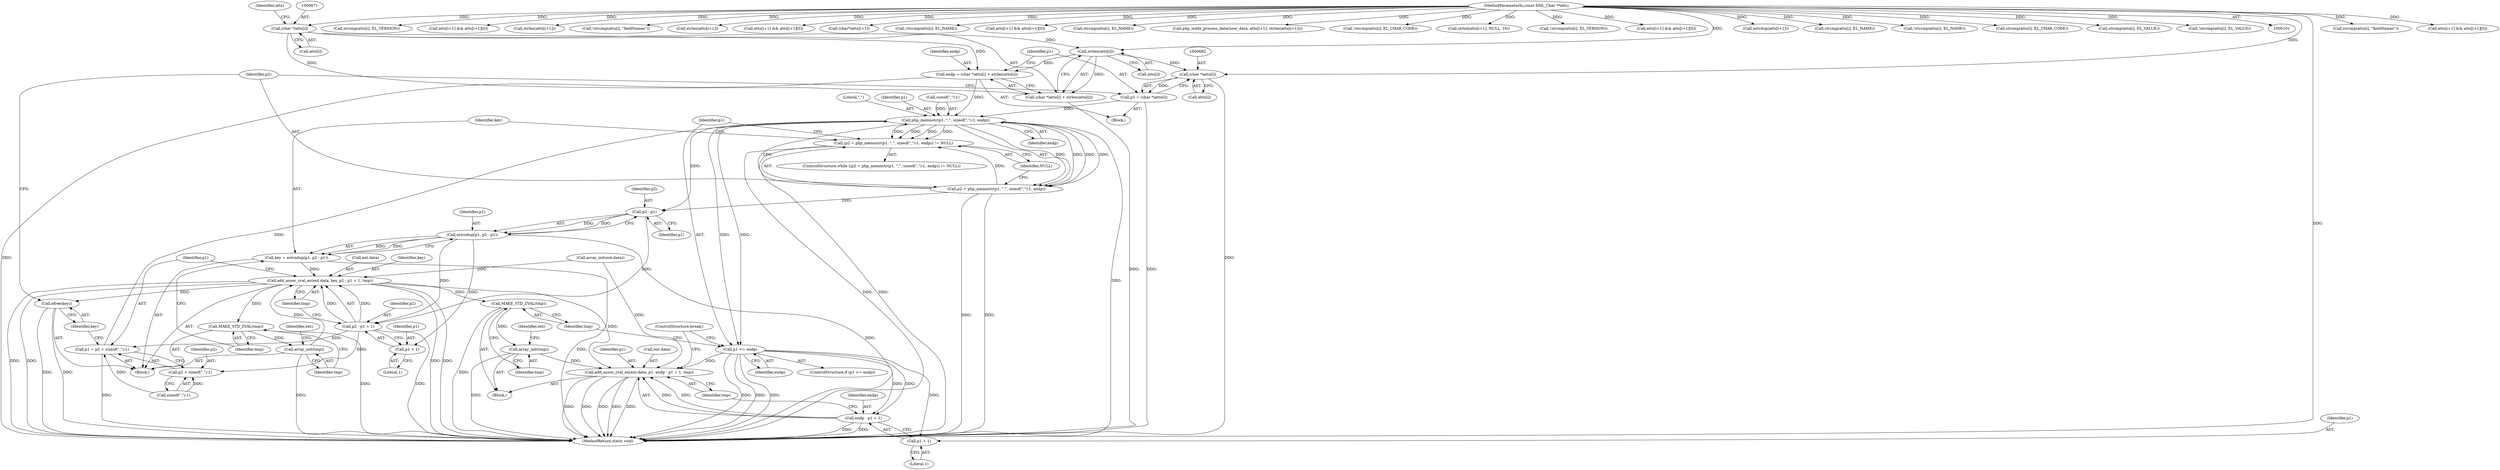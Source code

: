 digraph "0_php-src_66fd44209d5ffcb9b3d1bc1b9fd8e35b485040c0@API" {
"1000675" [label="(Call,strlen(atts[i]))"];
"1000670" [label="(Call,(char *)atts[i])"];
"1000104" [label="(MethodParameterIn,const XML_Char **atts)"];
"1000667" [label="(Call,endp = (char *)atts[i] + strlen(atts[i]))"];
"1000690" [label="(Call,php_memnstr(p1, \",\", sizeof(\",\")-1, endp))"];
"1000687" [label="(Call,(p2 = php_memnstr(p1, \",\", sizeof(\",\")-1, endp)) != NULL)"];
"1000688" [label="(Call,p2 = php_memnstr(p1, \",\", sizeof(\",\")-1, endp))"];
"1000704" [label="(Call,p2 - p1)"];
"1000702" [label="(Call,estrndup(p1, p2 - p1))"];
"1000700" [label="(Call,key = estrndup(p1, p2 - p1))"];
"1000711" [label="(Call,add_assoc_zval_ex(ent.data, key, p2 - p1 + 1, tmp))"];
"1000707" [label="(Call,MAKE_STD_ZVAL(tmp))"];
"1000709" [label="(Call,array_init(tmp))"];
"1000730" [label="(Call,efree(key))"];
"1000737" [label="(Call,MAKE_STD_ZVAL(tmp))"];
"1000739" [label="(Call,array_init(tmp))"];
"1000741" [label="(Call,add_assoc_zval_ex(ent.data, p1, endp - p1 + 1, tmp))"];
"1000716" [label="(Call,p2 - p1 + 1)"];
"1000722" [label="(Call,p1 = p2 + sizeof(\",\")-1)"];
"1000724" [label="(Call,p2 + sizeof(\",\")-1)"];
"1000718" [label="(Call,p1 + 1)"];
"1000733" [label="(Call,p1 <= endp)"];
"1000746" [label="(Call,endp - p1 + 1)"];
"1000748" [label="(Call,p1 + 1)"];
"1000669" [label="(Call,(char *)atts[i] + strlen(atts[i]))"];
"1000681" [label="(Call,(char *)atts[i])"];
"1000679" [label="(Call,p1 = (char *)atts[i])"];
"1000693" [label="(Call,sizeof(\",\")-1)"];
"1000641" [label="(Call,strcmp(atts[i], \"fieldNames\"))"];
"1000686" [label="(ControlStructure,while ((p2 = php_memnstr(p1, \",\", sizeof(\",\")-1, endp)) != NULL))"];
"1000740" [label="(Identifier,tmp)"];
"1000745" [label="(Identifier,p1)"];
"1000736" [label="(Block,)"];
"1000805" [label="(Call,atts[i+1] && atts[i+1][0])"];
"1000749" [label="(Identifier,p1)"];
"1000677" [label="(Identifier,atts)"];
"1000726" [label="(Call,sizeof(\",\")-1)"];
"1000746" [label="(Call,endp - p1 + 1)"];
"1000735" [label="(Identifier,endp)"];
"1000134" [label="(Call,strcmp(atts[i], EL_VERSION))"];
"1000646" [label="(Call,atts[i+1] && atts[i+1][0])"];
"1000699" [label="(Block,)"];
"1000688" [label="(Call,p2 = php_memnstr(p1, \",\", sizeof(\",\")-1, endp))"];
"1000670" [label="(Call,(char *)atts[i])"];
"1000716" [label="(Call,p2 - p1 + 1)"];
"1000730" [label="(Call,efree(key))"];
"1000707" [label="(Call,MAKE_STD_ZVAL(tmp))"];
"1000851" [label="(Call,strlen(atts[i+1]))"];
"1000640" [label="(Call,!strcmp(atts[i], \"fieldNames\"))"];
"1000659" [label="(Block,)"];
"1000690" [label="(Call,php_memnstr(p1, \",\", sizeof(\",\")-1, endp))"];
"1000734" [label="(Identifier,p1)"];
"1000689" [label="(Identifier,p2)"];
"1000750" [label="(Literal,1)"];
"1000742" [label="(Call,ent.data)"];
"1000698" [label="(Identifier,NULL)"];
"1000669" [label="(Call,(char *)atts[i] + strlen(atts[i]))"];
"1000752" [label="(ControlStructure,break;)"];
"1000743" [label="(Identifier,ent)"];
"1000687" [label="(Call,(p2 = php_memnstr(p1, \",\", sizeof(\",\")-1, endp)) != NULL)"];
"1000722" [label="(Call,p1 = p2 + sizeof(\",\")-1)"];
"1000713" [label="(Identifier,ent)"];
"1000676" [label="(Call,atts[i])"];
"1000622" [label="(Call,array_init(ent.data))"];
"1000683" [label="(Call,atts[i])"];
"1000416" [label="(Call,strlen(atts[i+1]))"];
"1000680" [label="(Identifier,p1)"];
"1000732" [label="(ControlStructure,if (p1 <= endp))"];
"1000681" [label="(Call,(char *)atts[i])"];
"1000747" [label="(Identifier,endp)"];
"1000367" [label="(Call,atts[i+1] && atts[i+1][0])"];
"1000667" [label="(Call,endp = (char *)atts[i] + strlen(atts[i]))"];
"1000733" [label="(Call,p1 <= endp)"];
"1000741" [label="(Call,add_assoc_zval_ex(ent.data, p1, endp - p1 + 1, tmp))"];
"1000843" [label="(Call,(char*)atts[i+1])"];
"1000700" [label="(Call,key = estrndup(p1, p2 - p1))"];
"1000715" [label="(Identifier,key)"];
"1000565" [label="(Call,!strcmp(atts[i], EL_NAME))"];
"1000703" [label="(Identifier,p1)"];
"1000719" [label="(Identifier,p1)"];
"1000724" [label="(Call,p2 + sizeof(\",\")-1)"];
"1000571" [label="(Call,atts[i+1] && atts[i+1][0])"];
"1000800" [label="(Call,strcmp(atts[i], EL_NAME))"];
"1000692" [label="(Literal,\",\")"];
"1000668" [label="(Identifier,endp)"];
"1000409" [label="(Call,php_wddx_process_data(user_data, atts[i+1], strlen(atts[i+1])))"];
"1000723" [label="(Identifier,p1)"];
"1000256" [label="(Call,!strcmp(atts[i], EL_CHAR_CODE))"];
"1000709" [label="(Call,array_init(tmp))"];
"1000731" [label="(Identifier,key)"];
"1000739" [label="(Call,array_init(tmp))"];
"1000717" [label="(Identifier,p2)"];
"1000701" [label="(Identifier,key)"];
"1000675" [label="(Call,strlen(atts[i]))"];
"1000751" [label="(Identifier,tmp)"];
"1000710" [label="(Identifier,tmp)"];
"1000748" [label="(Call,p1 + 1)"];
"1000697" [label="(Identifier,endp)"];
"1000721" [label="(Identifier,tmp)"];
"1000284" [label="(Call,strtol(atts[i+1], NULL, 16))"];
"1000104" [label="(MethodParameterIn,const XML_Char **atts)"];
"1000133" [label="(Call,!strcmp(atts[i], EL_VERSION))"];
"1000262" [label="(Call,atts[i+1] && atts[i+1][0])"];
"1000914" [label="(MethodReturn,static void)"];
"1000718" [label="(Call,p1 + 1)"];
"1000712" [label="(Call,ent.data)"];
"1000702" [label="(Call,estrndup(p1, p2 - p1))"];
"1000679" [label="(Call,p1 = (char *)atts[i])"];
"1000720" [label="(Literal,1)"];
"1000597" [label="(Call,estrdup(atts[i+1]))"];
"1000566" [label="(Call,strcmp(atts[i], EL_NAME))"];
"1000691" [label="(Identifier,p1)"];
"1000706" [label="(Identifier,p1)"];
"1000708" [label="(Identifier,tmp)"];
"1000711" [label="(Call,add_assoc_zval_ex(ent.data, key, p2 - p1 + 1, tmp))"];
"1000672" [label="(Call,atts[i])"];
"1000799" [label="(Call,!strcmp(atts[i], EL_NAME))"];
"1000257" [label="(Call,strcmp(atts[i], EL_CHAR_CODE))"];
"1000738" [label="(Identifier,tmp)"];
"1000737" [label="(Call,MAKE_STD_ZVAL(tmp))"];
"1000705" [label="(Identifier,p2)"];
"1000704" [label="(Call,p2 - p1)"];
"1000362" [label="(Call,strcmp(atts[i], EL_VALUE))"];
"1000361" [label="(Call,!strcmp(atts[i], EL_VALUE))"];
"1000725" [label="(Identifier,p2)"];
"1000675" -> "1000669"  [label="AST: "];
"1000675" -> "1000676"  [label="CFG: "];
"1000676" -> "1000675"  [label="AST: "];
"1000669" -> "1000675"  [label="CFG: "];
"1000675" -> "1000667"  [label="DDG: "];
"1000675" -> "1000669"  [label="DDG: "];
"1000670" -> "1000675"  [label="DDG: "];
"1000104" -> "1000675"  [label="DDG: "];
"1000675" -> "1000681"  [label="DDG: "];
"1000670" -> "1000669"  [label="AST: "];
"1000670" -> "1000672"  [label="CFG: "];
"1000671" -> "1000670"  [label="AST: "];
"1000672" -> "1000670"  [label="AST: "];
"1000677" -> "1000670"  [label="CFG: "];
"1000670" -> "1000667"  [label="DDG: "];
"1000670" -> "1000669"  [label="DDG: "];
"1000104" -> "1000670"  [label="DDG: "];
"1000104" -> "1000101"  [label="AST: "];
"1000104" -> "1000914"  [label="DDG: "];
"1000104" -> "1000133"  [label="DDG: "];
"1000104" -> "1000134"  [label="DDG: "];
"1000104" -> "1000256"  [label="DDG: "];
"1000104" -> "1000257"  [label="DDG: "];
"1000104" -> "1000262"  [label="DDG: "];
"1000104" -> "1000284"  [label="DDG: "];
"1000104" -> "1000361"  [label="DDG: "];
"1000104" -> "1000362"  [label="DDG: "];
"1000104" -> "1000367"  [label="DDG: "];
"1000104" -> "1000409"  [label="DDG: "];
"1000104" -> "1000416"  [label="DDG: "];
"1000104" -> "1000565"  [label="DDG: "];
"1000104" -> "1000566"  [label="DDG: "];
"1000104" -> "1000571"  [label="DDG: "];
"1000104" -> "1000597"  [label="DDG: "];
"1000104" -> "1000640"  [label="DDG: "];
"1000104" -> "1000641"  [label="DDG: "];
"1000104" -> "1000646"  [label="DDG: "];
"1000104" -> "1000681"  [label="DDG: "];
"1000104" -> "1000799"  [label="DDG: "];
"1000104" -> "1000800"  [label="DDG: "];
"1000104" -> "1000805"  [label="DDG: "];
"1000104" -> "1000843"  [label="DDG: "];
"1000104" -> "1000851"  [label="DDG: "];
"1000667" -> "1000659"  [label="AST: "];
"1000667" -> "1000669"  [label="CFG: "];
"1000668" -> "1000667"  [label="AST: "];
"1000669" -> "1000667"  [label="AST: "];
"1000680" -> "1000667"  [label="CFG: "];
"1000667" -> "1000914"  [label="DDG: "];
"1000667" -> "1000690"  [label="DDG: "];
"1000690" -> "1000688"  [label="AST: "];
"1000690" -> "1000697"  [label="CFG: "];
"1000691" -> "1000690"  [label="AST: "];
"1000692" -> "1000690"  [label="AST: "];
"1000693" -> "1000690"  [label="AST: "];
"1000697" -> "1000690"  [label="AST: "];
"1000688" -> "1000690"  [label="CFG: "];
"1000690" -> "1000914"  [label="DDG: "];
"1000690" -> "1000687"  [label="DDG: "];
"1000690" -> "1000687"  [label="DDG: "];
"1000690" -> "1000687"  [label="DDG: "];
"1000690" -> "1000687"  [label="DDG: "];
"1000690" -> "1000688"  [label="DDG: "];
"1000690" -> "1000688"  [label="DDG: "];
"1000690" -> "1000688"  [label="DDG: "];
"1000690" -> "1000688"  [label="DDG: "];
"1000679" -> "1000690"  [label="DDG: "];
"1000722" -> "1000690"  [label="DDG: "];
"1000693" -> "1000690"  [label="DDG: "];
"1000690" -> "1000704"  [label="DDG: "];
"1000690" -> "1000733"  [label="DDG: "];
"1000690" -> "1000733"  [label="DDG: "];
"1000687" -> "1000686"  [label="AST: "];
"1000687" -> "1000698"  [label="CFG: "];
"1000688" -> "1000687"  [label="AST: "];
"1000698" -> "1000687"  [label="AST: "];
"1000701" -> "1000687"  [label="CFG: "];
"1000734" -> "1000687"  [label="CFG: "];
"1000687" -> "1000914"  [label="DDG: "];
"1000687" -> "1000914"  [label="DDG: "];
"1000688" -> "1000687"  [label="DDG: "];
"1000689" -> "1000688"  [label="AST: "];
"1000698" -> "1000688"  [label="CFG: "];
"1000688" -> "1000914"  [label="DDG: "];
"1000688" -> "1000914"  [label="DDG: "];
"1000688" -> "1000704"  [label="DDG: "];
"1000704" -> "1000702"  [label="AST: "];
"1000704" -> "1000706"  [label="CFG: "];
"1000705" -> "1000704"  [label="AST: "];
"1000706" -> "1000704"  [label="AST: "];
"1000702" -> "1000704"  [label="CFG: "];
"1000704" -> "1000702"  [label="DDG: "];
"1000704" -> "1000702"  [label="DDG: "];
"1000704" -> "1000716"  [label="DDG: "];
"1000702" -> "1000700"  [label="AST: "];
"1000703" -> "1000702"  [label="AST: "];
"1000700" -> "1000702"  [label="CFG: "];
"1000702" -> "1000914"  [label="DDG: "];
"1000702" -> "1000700"  [label="DDG: "];
"1000702" -> "1000700"  [label="DDG: "];
"1000702" -> "1000716"  [label="DDG: "];
"1000702" -> "1000718"  [label="DDG: "];
"1000700" -> "1000699"  [label="AST: "];
"1000701" -> "1000700"  [label="AST: "];
"1000708" -> "1000700"  [label="CFG: "];
"1000700" -> "1000914"  [label="DDG: "];
"1000700" -> "1000711"  [label="DDG: "];
"1000711" -> "1000699"  [label="AST: "];
"1000711" -> "1000721"  [label="CFG: "];
"1000712" -> "1000711"  [label="AST: "];
"1000715" -> "1000711"  [label="AST: "];
"1000716" -> "1000711"  [label="AST: "];
"1000721" -> "1000711"  [label="AST: "];
"1000723" -> "1000711"  [label="CFG: "];
"1000711" -> "1000914"  [label="DDG: "];
"1000711" -> "1000914"  [label="DDG: "];
"1000711" -> "1000914"  [label="DDG: "];
"1000711" -> "1000914"  [label="DDG: "];
"1000711" -> "1000707"  [label="DDG: "];
"1000622" -> "1000711"  [label="DDG: "];
"1000716" -> "1000711"  [label="DDG: "];
"1000716" -> "1000711"  [label="DDG: "];
"1000709" -> "1000711"  [label="DDG: "];
"1000711" -> "1000730"  [label="DDG: "];
"1000711" -> "1000737"  [label="DDG: "];
"1000711" -> "1000741"  [label="DDG: "];
"1000707" -> "1000699"  [label="AST: "];
"1000707" -> "1000708"  [label="CFG: "];
"1000708" -> "1000707"  [label="AST: "];
"1000710" -> "1000707"  [label="CFG: "];
"1000707" -> "1000914"  [label="DDG: "];
"1000707" -> "1000709"  [label="DDG: "];
"1000709" -> "1000699"  [label="AST: "];
"1000709" -> "1000710"  [label="CFG: "];
"1000710" -> "1000709"  [label="AST: "];
"1000713" -> "1000709"  [label="CFG: "];
"1000709" -> "1000914"  [label="DDG: "];
"1000730" -> "1000699"  [label="AST: "];
"1000730" -> "1000731"  [label="CFG: "];
"1000731" -> "1000730"  [label="AST: "];
"1000689" -> "1000730"  [label="CFG: "];
"1000730" -> "1000914"  [label="DDG: "];
"1000730" -> "1000914"  [label="DDG: "];
"1000737" -> "1000736"  [label="AST: "];
"1000737" -> "1000738"  [label="CFG: "];
"1000738" -> "1000737"  [label="AST: "];
"1000740" -> "1000737"  [label="CFG: "];
"1000737" -> "1000914"  [label="DDG: "];
"1000737" -> "1000739"  [label="DDG: "];
"1000739" -> "1000736"  [label="AST: "];
"1000739" -> "1000740"  [label="CFG: "];
"1000740" -> "1000739"  [label="AST: "];
"1000743" -> "1000739"  [label="CFG: "];
"1000739" -> "1000914"  [label="DDG: "];
"1000739" -> "1000741"  [label="DDG: "];
"1000741" -> "1000736"  [label="AST: "];
"1000741" -> "1000751"  [label="CFG: "];
"1000742" -> "1000741"  [label="AST: "];
"1000745" -> "1000741"  [label="AST: "];
"1000746" -> "1000741"  [label="AST: "];
"1000751" -> "1000741"  [label="AST: "];
"1000752" -> "1000741"  [label="CFG: "];
"1000741" -> "1000914"  [label="DDG: "];
"1000741" -> "1000914"  [label="DDG: "];
"1000741" -> "1000914"  [label="DDG: "];
"1000741" -> "1000914"  [label="DDG: "];
"1000741" -> "1000914"  [label="DDG: "];
"1000622" -> "1000741"  [label="DDG: "];
"1000733" -> "1000741"  [label="DDG: "];
"1000746" -> "1000741"  [label="DDG: "];
"1000746" -> "1000741"  [label="DDG: "];
"1000716" -> "1000718"  [label="CFG: "];
"1000717" -> "1000716"  [label="AST: "];
"1000718" -> "1000716"  [label="AST: "];
"1000721" -> "1000716"  [label="CFG: "];
"1000716" -> "1000914"  [label="DDG: "];
"1000716" -> "1000722"  [label="DDG: "];
"1000716" -> "1000724"  [label="DDG: "];
"1000722" -> "1000699"  [label="AST: "];
"1000722" -> "1000724"  [label="CFG: "];
"1000723" -> "1000722"  [label="AST: "];
"1000724" -> "1000722"  [label="AST: "];
"1000731" -> "1000722"  [label="CFG: "];
"1000722" -> "1000914"  [label="DDG: "];
"1000726" -> "1000722"  [label="DDG: "];
"1000724" -> "1000726"  [label="CFG: "];
"1000725" -> "1000724"  [label="AST: "];
"1000726" -> "1000724"  [label="AST: "];
"1000726" -> "1000724"  [label="DDG: "];
"1000718" -> "1000720"  [label="CFG: "];
"1000719" -> "1000718"  [label="AST: "];
"1000720" -> "1000718"  [label="AST: "];
"1000733" -> "1000732"  [label="AST: "];
"1000733" -> "1000735"  [label="CFG: "];
"1000734" -> "1000733"  [label="AST: "];
"1000735" -> "1000733"  [label="AST: "];
"1000738" -> "1000733"  [label="CFG: "];
"1000752" -> "1000733"  [label="CFG: "];
"1000733" -> "1000914"  [label="DDG: "];
"1000733" -> "1000914"  [label="DDG: "];
"1000733" -> "1000914"  [label="DDG: "];
"1000733" -> "1000746"  [label="DDG: "];
"1000733" -> "1000746"  [label="DDG: "];
"1000733" -> "1000748"  [label="DDG: "];
"1000746" -> "1000748"  [label="CFG: "];
"1000747" -> "1000746"  [label="AST: "];
"1000748" -> "1000746"  [label="AST: "];
"1000751" -> "1000746"  [label="CFG: "];
"1000746" -> "1000914"  [label="DDG: "];
"1000746" -> "1000914"  [label="DDG: "];
"1000748" -> "1000750"  [label="CFG: "];
"1000749" -> "1000748"  [label="AST: "];
"1000750" -> "1000748"  [label="AST: "];
"1000669" -> "1000914"  [label="DDG: "];
"1000681" -> "1000679"  [label="AST: "];
"1000681" -> "1000683"  [label="CFG: "];
"1000682" -> "1000681"  [label="AST: "];
"1000683" -> "1000681"  [label="AST: "];
"1000679" -> "1000681"  [label="CFG: "];
"1000681" -> "1000914"  [label="DDG: "];
"1000681" -> "1000679"  [label="DDG: "];
"1000679" -> "1000659"  [label="AST: "];
"1000680" -> "1000679"  [label="AST: "];
"1000689" -> "1000679"  [label="CFG: "];
"1000679" -> "1000914"  [label="DDG: "];
}
